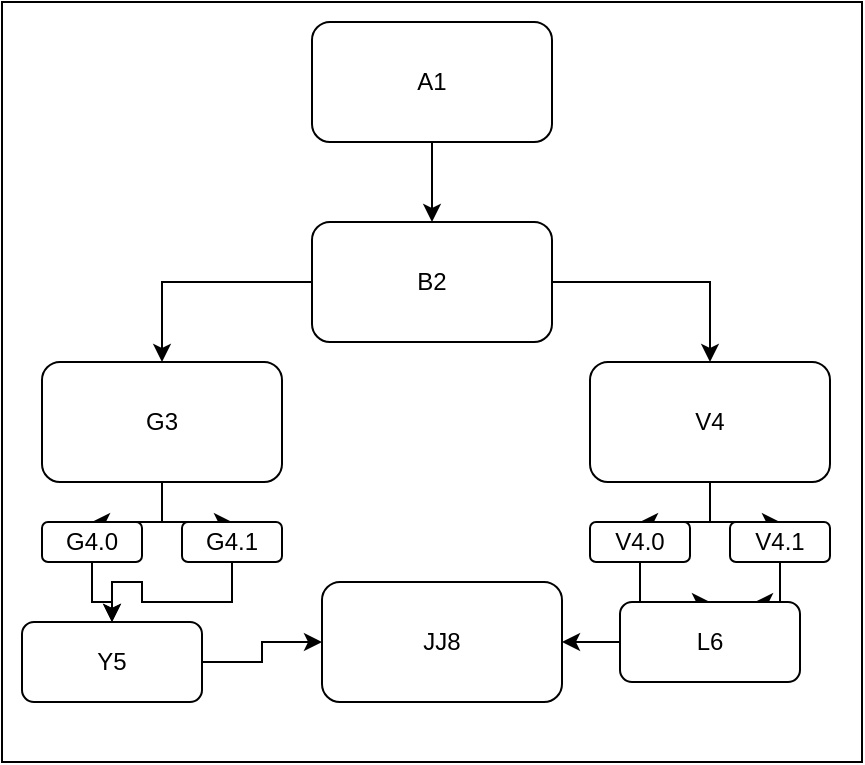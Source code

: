 <mxfile version="21.3.3" type="github">
  <diagram name="Страница 1" id="OWC0lmn7g0es4ZwRftjZ">
    <mxGraphModel dx="1462" dy="621" grid="1" gridSize="10" guides="1" tooltips="1" connect="1" arrows="1" fold="1" page="1" pageScale="1" pageWidth="827" pageHeight="1169" math="0" shadow="0">
      <root>
        <mxCell id="0" />
        <mxCell id="1" parent="0" />
        <mxCell id="24-YC4noKM_9JgD1H4YL-6" value="" style="rounded=0;whiteSpace=wrap;html=1;" vertex="1" parent="1">
          <mxGeometry width="430" height="380" as="geometry" />
        </mxCell>
        <mxCell id="24-YC4noKM_9JgD1H4YL-22" style="edgeStyle=orthogonalEdgeStyle;rounded=0;orthogonalLoop=1;jettySize=auto;html=1;exitX=0.5;exitY=1;exitDx=0;exitDy=0;entryX=0.5;entryY=0;entryDx=0;entryDy=0;" edge="1" parent="1" source="24-YC4noKM_9JgD1H4YL-20" target="24-YC4noKM_9JgD1H4YL-21">
          <mxGeometry relative="1" as="geometry" />
        </mxCell>
        <mxCell id="24-YC4noKM_9JgD1H4YL-20" value="A1" style="rounded=1;whiteSpace=wrap;html=1;" vertex="1" parent="1">
          <mxGeometry x="155" y="10" width="120" height="60" as="geometry" />
        </mxCell>
        <mxCell id="24-YC4noKM_9JgD1H4YL-25" style="edgeStyle=orthogonalEdgeStyle;rounded=0;orthogonalLoop=1;jettySize=auto;html=1;" edge="1" parent="1" source="24-YC4noKM_9JgD1H4YL-21" target="24-YC4noKM_9JgD1H4YL-24">
          <mxGeometry relative="1" as="geometry" />
        </mxCell>
        <mxCell id="24-YC4noKM_9JgD1H4YL-26" style="edgeStyle=orthogonalEdgeStyle;rounded=0;orthogonalLoop=1;jettySize=auto;html=1;entryX=0.5;entryY=0;entryDx=0;entryDy=0;" edge="1" parent="1" source="24-YC4noKM_9JgD1H4YL-21" target="24-YC4noKM_9JgD1H4YL-23">
          <mxGeometry relative="1" as="geometry" />
        </mxCell>
        <mxCell id="24-YC4noKM_9JgD1H4YL-21" value="B2" style="rounded=1;whiteSpace=wrap;html=1;" vertex="1" parent="1">
          <mxGeometry x="155" y="110" width="120" height="60" as="geometry" />
        </mxCell>
        <mxCell id="24-YC4noKM_9JgD1H4YL-34" style="edgeStyle=orthogonalEdgeStyle;rounded=0;orthogonalLoop=1;jettySize=auto;html=1;entryX=0.5;entryY=0;entryDx=0;entryDy=0;" edge="1" parent="1" source="24-YC4noKM_9JgD1H4YL-23" target="24-YC4noKM_9JgD1H4YL-31">
          <mxGeometry relative="1" as="geometry" />
        </mxCell>
        <mxCell id="24-YC4noKM_9JgD1H4YL-35" style="edgeStyle=orthogonalEdgeStyle;rounded=0;orthogonalLoop=1;jettySize=auto;html=1;entryX=0.5;entryY=0;entryDx=0;entryDy=0;" edge="1" parent="1" source="24-YC4noKM_9JgD1H4YL-23" target="24-YC4noKM_9JgD1H4YL-33">
          <mxGeometry relative="1" as="geometry" />
        </mxCell>
        <mxCell id="24-YC4noKM_9JgD1H4YL-23" value="G3" style="rounded=1;whiteSpace=wrap;html=1;" vertex="1" parent="1">
          <mxGeometry x="20" y="180" width="120" height="60" as="geometry" />
        </mxCell>
        <mxCell id="24-YC4noKM_9JgD1H4YL-29" style="edgeStyle=orthogonalEdgeStyle;rounded=0;orthogonalLoop=1;jettySize=auto;html=1;entryX=0.5;entryY=0;entryDx=0;entryDy=0;" edge="1" parent="1" source="24-YC4noKM_9JgD1H4YL-24" target="24-YC4noKM_9JgD1H4YL-28">
          <mxGeometry relative="1" as="geometry" />
        </mxCell>
        <mxCell id="24-YC4noKM_9JgD1H4YL-30" style="edgeStyle=orthogonalEdgeStyle;rounded=0;orthogonalLoop=1;jettySize=auto;html=1;entryX=0.5;entryY=0;entryDx=0;entryDy=0;" edge="1" parent="1" source="24-YC4noKM_9JgD1H4YL-24" target="24-YC4noKM_9JgD1H4YL-27">
          <mxGeometry relative="1" as="geometry" />
        </mxCell>
        <mxCell id="24-YC4noKM_9JgD1H4YL-24" value="V4" style="rounded=1;whiteSpace=wrap;html=1;" vertex="1" parent="1">
          <mxGeometry x="294" y="180" width="120" height="60" as="geometry" />
        </mxCell>
        <mxCell id="24-YC4noKM_9JgD1H4YL-40" style="edgeStyle=orthogonalEdgeStyle;rounded=0;orthogonalLoop=1;jettySize=auto;html=1;" edge="1" parent="1" source="24-YC4noKM_9JgD1H4YL-27" target="24-YC4noKM_9JgD1H4YL-39">
          <mxGeometry relative="1" as="geometry" />
        </mxCell>
        <mxCell id="24-YC4noKM_9JgD1H4YL-27" value="V4.0" style="rounded=1;whiteSpace=wrap;html=1;" vertex="1" parent="1">
          <mxGeometry x="294" y="260" width="50" height="20" as="geometry" />
        </mxCell>
        <mxCell id="24-YC4noKM_9JgD1H4YL-41" style="edgeStyle=orthogonalEdgeStyle;rounded=0;orthogonalLoop=1;jettySize=auto;html=1;entryX=0.75;entryY=0;entryDx=0;entryDy=0;" edge="1" parent="1" source="24-YC4noKM_9JgD1H4YL-28" target="24-YC4noKM_9JgD1H4YL-39">
          <mxGeometry relative="1" as="geometry" />
        </mxCell>
        <mxCell id="24-YC4noKM_9JgD1H4YL-28" value="&lt;div&gt;V4.1&lt;/div&gt;" style="rounded=1;whiteSpace=wrap;html=1;" vertex="1" parent="1">
          <mxGeometry x="364" y="260" width="50" height="20" as="geometry" />
        </mxCell>
        <mxCell id="24-YC4noKM_9JgD1H4YL-38" style="edgeStyle=orthogonalEdgeStyle;rounded=0;orthogonalLoop=1;jettySize=auto;html=1;" edge="1" parent="1" source="24-YC4noKM_9JgD1H4YL-31" target="24-YC4noKM_9JgD1H4YL-36">
          <mxGeometry relative="1" as="geometry" />
        </mxCell>
        <mxCell id="24-YC4noKM_9JgD1H4YL-31" value="&lt;div&gt;G4.1&lt;/div&gt;" style="rounded=1;whiteSpace=wrap;html=1;" vertex="1" parent="1">
          <mxGeometry x="90" y="260" width="50" height="20" as="geometry" />
        </mxCell>
        <mxCell id="24-YC4noKM_9JgD1H4YL-37" style="edgeStyle=orthogonalEdgeStyle;rounded=0;orthogonalLoop=1;jettySize=auto;html=1;" edge="1" parent="1" source="24-YC4noKM_9JgD1H4YL-33" target="24-YC4noKM_9JgD1H4YL-36">
          <mxGeometry relative="1" as="geometry" />
        </mxCell>
        <mxCell id="24-YC4noKM_9JgD1H4YL-33" value="G4.0" style="rounded=1;whiteSpace=wrap;html=1;" vertex="1" parent="1">
          <mxGeometry x="20" y="260" width="50" height="20" as="geometry" />
        </mxCell>
        <mxCell id="24-YC4noKM_9JgD1H4YL-44" style="edgeStyle=orthogonalEdgeStyle;rounded=0;orthogonalLoop=1;jettySize=auto;html=1;" edge="1" parent="1" source="24-YC4noKM_9JgD1H4YL-36" target="24-YC4noKM_9JgD1H4YL-42">
          <mxGeometry relative="1" as="geometry" />
        </mxCell>
        <mxCell id="24-YC4noKM_9JgD1H4YL-36" value="Y5" style="rounded=1;whiteSpace=wrap;html=1;" vertex="1" parent="1">
          <mxGeometry x="10" y="310" width="90" height="40" as="geometry" />
        </mxCell>
        <mxCell id="24-YC4noKM_9JgD1H4YL-43" style="edgeStyle=orthogonalEdgeStyle;rounded=0;orthogonalLoop=1;jettySize=auto;html=1;" edge="1" parent="1" source="24-YC4noKM_9JgD1H4YL-39" target="24-YC4noKM_9JgD1H4YL-42">
          <mxGeometry relative="1" as="geometry" />
        </mxCell>
        <mxCell id="24-YC4noKM_9JgD1H4YL-39" value="&lt;div&gt;L6&lt;/div&gt;" style="rounded=1;whiteSpace=wrap;html=1;" vertex="1" parent="1">
          <mxGeometry x="309" y="300" width="90" height="40" as="geometry" />
        </mxCell>
        <mxCell id="24-YC4noKM_9JgD1H4YL-42" value="JJ8" style="rounded=1;whiteSpace=wrap;html=1;" vertex="1" parent="1">
          <mxGeometry x="160" y="290" width="120" height="60" as="geometry" />
        </mxCell>
      </root>
    </mxGraphModel>
  </diagram>
</mxfile>
